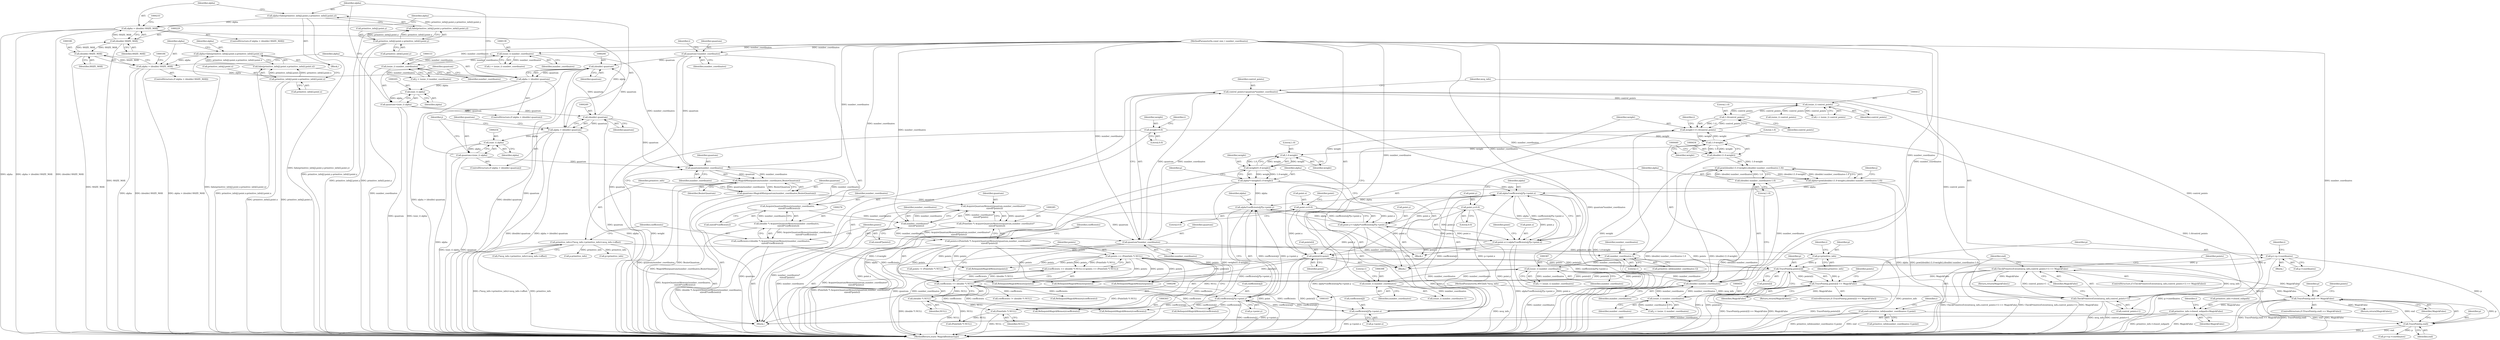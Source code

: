 digraph "1_ImageMagick_ecf7c6b288e11e7e7f75387c5e9e93e423b98397@API" {
"1000582" [label="(Call,primitive_info->closed_subpath=MagickFalse)"];
"1000548" [label="(Call,TracePoint(p,end) == MagickFalse)"];
"1000549" [label="(Call,TracePoint(p,end))"];
"1000542" [label="(Call,p+=p->coordinates)"];
"1000521" [label="(Call,TracePoint(p,points[i]))"];
"1000504" [label="(Call,p=primitive_info)"];
"1000263" [label="(Call,primitive_info=(*mvg_info->primitive_info)+mvg_info->offset)"];
"1000300" [label="(Call,points == (PointInfo *) NULL)"];
"1000282" [label="(Call,points=(PointInfo *) AcquireQuantumMemory(quantum,number_coordinates*\n    sizeof(*points)))"];
"1000284" [label="(Call,(PointInfo *) AcquireQuantumMemory(quantum,number_coordinates*\n    sizeof(*points)))"];
"1000286" [label="(Call,AcquireQuantumMemory(quantum,number_coordinates*\n    sizeof(*points)))"];
"1000256" [label="(Call,quantum=MagickMin(quantum/number_coordinates,BezierQuantum))"];
"1000258" [label="(Call,MagickMin(quantum/number_coordinates,BezierQuantum))"];
"1000259" [label="(Call,quantum/number_coordinates)"];
"1000129" [label="(Call,quantum=number_coordinates)"];
"1000105" [label="(MethodParameterIn,const size_t number_coordinates)"];
"1000251" [label="(Call,quantum=(size_t) alpha)"];
"1000253" [label="(Call,(size_t) alpha)"];
"1000246" [label="(Call,alpha > (double) quantum)"];
"1000226" [label="(Call,alpha > (double) SSIZE_MAX)"];
"1000207" [label="(Call,alpha=fabs(primitive_info[j].point.y-primitive_info[i].point.y))"];
"1000209" [label="(Call,fabs(primitive_info[j].point.y-primitive_info[i].point.y))"];
"1000210" [label="(Call,primitive_info[j].point.y-primitive_info[i].point.y)"];
"1000228" [label="(Call,(double) SSIZE_MAX)"];
"1000179" [label="(Call,(double) SSIZE_MAX)"];
"1000248" [label="(Call,(double) quantum)"];
"1000199" [label="(Call,(double) quantum)"];
"1000202" [label="(Call,quantum=(size_t) alpha)"];
"1000204" [label="(Call,(size_t) alpha)"];
"1000197" [label="(Call,alpha > (double) quantum)"];
"1000177" [label="(Call,alpha > (double) SSIZE_MAX)"];
"1000158" [label="(Call,alpha=fabs(primitive_info[j].point.x-primitive_info[i].point.x))"];
"1000160" [label="(Call,fabs(primitive_info[j].point.x-primitive_info[i].point.x))"];
"1000161" [label="(Call,primitive_info[j].point.x-primitive_info[i].point.x)"];
"1000138" [label="(Call,(ssize_t) number_coordinates)"];
"1000152" [label="(Call,(ssize_t) number_coordinates)"];
"1000288" [label="(Call,number_coordinates*\n    sizeof(*points))"];
"1000277" [label="(Call,AcquireQuantumMemory(number_coordinates,\n     sizeof(*coefficients)))"];
"1000302" [label="(Call,(PointInfo *) NULL)"];
"1000297" [label="(Call,(double *) NULL)"];
"1000494" [label="(Call,points[i]=point)"];
"1000425" [label="(Call,point.y=0.0)"];
"1000420" [label="(Call,point.x=0.0)"];
"1000470" [label="(Call,point.y+=alpha*coefficients[j]*p->point.y)"];
"1000474" [label="(Call,alpha*coefficients[j]*p->point.y)"];
"1000459" [label="(Call,alpha*coefficients[j]*p->point.x)"];
"1000485" [label="(Call,alpha*=weight/(1.0-weight))"];
"1000487" [label="(Call,weight/(1.0-weight))"];
"1000489" [label="(Call,1.0-weight)"];
"1000435" [label="(Call,1.0-weight)"];
"1000402" [label="(Call,weight=0.0)"];
"1000499" [label="(Call,weight+=1.0/control_points)"];
"1000501" [label="(Call,1.0/control_points)"];
"1000411" [label="(Call,(ssize_t) control_points)"];
"1000343" [label="(Call,control_points=quantum*number_coordinates)"];
"1000345" [label="(Call,quantum*number_coordinates)"];
"1000430" [label="(Call,alpha=pow((double) (1.0-weight),(double) number_coordinates-1.0))"];
"1000432" [label="(Call,pow((double) (1.0-weight),(double) number_coordinates-1.0))"];
"1000433" [label="(Call,(double) (1.0-weight))"];
"1000438" [label="(Call,(double) number_coordinates-1.0)"];
"1000439" [label="(Call,(double) number_coordinates)"];
"1000386" [label="(Call,(ssize_t) number_coordinates)"];
"1000376" [label="(Call,number_coordinates-1)"];
"1000397" [label="(Call,(ssize_t) number_coordinates)"];
"1000449" [label="(Call,(ssize_t) number_coordinates)"];
"1000461" [label="(Call,coefficients[j]*p->point.x)"];
"1000295" [label="(Call,coefficients == (double *) NULL)"];
"1000273" [label="(Call,coefficients=(double *) AcquireQuantumMemory(number_coordinates,\n     sizeof(*coefficients)))"];
"1000275" [label="(Call,(double *) AcquireQuantumMemory(number_coordinates,\n     sizeof(*coefficients)))"];
"1000476" [label="(Call,coefficients[j]*p->point.y)"];
"1000455" [label="(Call,point.x+=alpha*coefficients[j]*p->point.x)"];
"1000371" [label="(Call,end=primitive_info[number_coordinates-1].point)"];
"1000520" [label="(Call,TracePoint(p,points[i]) == MagickFalse)"];
"1000349" [label="(Call,CheckPrimitiveExtent(mvg_info,control_points+1) == MagickFalse)"];
"1000350" [label="(Call,CheckPrimitiveExtent(mvg_info,control_points+1))"];
"1000104" [label="(MethodParameterIn,MVGInfo *mvg_info)"];
"1000283" [label="(Identifier,points)"];
"1000227" [label="(Identifier,alpha)"];
"1000204" [label="(Call,(size_t) alpha)"];
"1000465" [label="(Call,p->point.x)"];
"1000400" [label="(Literal,1)"];
"1000177" [label="(Call,alpha > (double) SSIZE_MAX)"];
"1000438" [label="(Call,(double) number_coordinates-1.0)"];
"1000388" [label="(Identifier,number_coordinates)"];
"1000226" [label="(Call,alpha > (double) SSIZE_MAX)"];
"1000275" [label="(Call,(double *) AcquireQuantumMemory(number_coordinates,\n     sizeof(*coefficients)))"];
"1000491" [label="(Identifier,weight)"];
"1000279" [label="(Call,sizeof(*coefficients))"];
"1000523" [label="(Call,points[i])"];
"1000277" [label="(Call,AcquireQuantumMemory(number_coordinates,\n     sizeof(*coefficients)))"];
"1000544" [label="(Call,p->coordinates)"];
"1000420" [label="(Call,point.x=0.0)"];
"1000134" [label="(Identifier,i)"];
"1000252" [label="(Identifier,quantum)"];
"1000367" [label="(Call,RelinquishMagickMemory(coefficients))"];
"1000416" [label="(Block,)"];
"1000203" [label="(Identifier,quantum)"];
"1000264" [label="(Identifier,primitive_info)"];
"1000399" [label="(Identifier,number_coordinates)"];
"1000386" [label="(Call,(ssize_t) number_coordinates)"];
"1000552" [label="(Identifier,MagickFalse)"];
"1000257" [label="(Identifier,quantum)"];
"1000503" [label="(Identifier,control_points)"];
"1000417" [label="(Call,p=primitive_info)"];
"1000129" [label="(Call,quantum=number_coordinates)"];
"1000250" [label="(Identifier,quantum)"];
"1000369" [label="(Return,return(MagickFalse);)"];
"1000442" [label="(Literal,1.0)"];
"1000547" [label="(ControlStructure,if (TracePoint(p,end) == MagickFalse))"];
"1000472" [label="(Identifier,point)"];
"1000201" [label="(Identifier,quantum)"];
"1000498" [label="(Identifier,point)"];
"1000302" [label="(Call,(PointInfo *) NULL)"];
"1000548" [label="(Call,TracePoint(p,end) == MagickFalse)"];
"1000301" [label="(Identifier,points)"];
"1000432" [label="(Call,pow((double) (1.0-weight),(double) number_coordinates-1.0))"];
"1000260" [label="(Identifier,quantum)"];
"1000519" [label="(ControlStructure,if (TracePoint(p,points[i]) == MagickFalse))"];
"1000371" [label="(Call,end=primitive_info[number_coordinates-1].point)"];
"1000624" [label="(MethodReturn,static MagickBooleanType)"];
"1000456" [label="(Call,point.x)"];
"1000297" [label="(Call,(double *) NULL)"];
"1000225" [label="(ControlStructure,if (alpha > (double) SSIZE_MAX))"];
"1000470" [label="(Call,point.y+=alpha*coefficients[j]*p->point.y)"];
"1000355" [label="(Identifier,MagickFalse)"];
"1000426" [label="(Call,point.y)"];
"1000506" [label="(Identifier,primitive_info)"];
"1000246" [label="(Call,alpha > (double) quantum)"];
"1000179" [label="(Call,(double) SSIZE_MAX)"];
"1000181" [label="(Identifier,SSIZE_MAX)"];
"1000131" [label="(Identifier,number_coordinates)"];
"1000486" [label="(Identifier,alpha)"];
"1000404" [label="(Literal,0.0)"];
"1000199" [label="(Call,(double) quantum)"];
"1000460" [label="(Identifier,alpha)"];
"1000209" [label="(Call,fabs(primitive_info[j].point.y-primitive_info[i].point.y))"];
"1000361" [label="(Call,RelinquishMagickMemory(points))"];
"1000520" [label="(Call,TracePoint(p,points[i]) == MagickFalse)"];
"1000258" [label="(Call,MagickMin(quantum/number_coordinates,BezierQuantum))"];
"1000526" [label="(Identifier,MagickFalse)"];
"1000299" [label="(Identifier,NULL)"];
"1000564" [label="(Call,RelinquishMagickMemory(coefficients))"];
"1000265" [label="(Call,(*mvg_info->primitive_info)+mvg_info->offset)"];
"1000517" [label="(Identifier,i)"];
"1000542" [label="(Call,p+=p->coordinates)"];
"1000480" [label="(Call,p->point.y)"];
"1000568" [label="(Call,p+=p->coordinates)"];
"1000286" [label="(Call,AcquireQuantumMemory(quantum,number_coordinates*\n    sizeof(*points)))"];
"1000152" [label="(Call,(ssize_t) number_coordinates)"];
"1000253" [label="(Call,(size_t) alpha)"];
"1000424" [label="(Literal,0.0)"];
"1000513" [label="(Call,(ssize_t) control_points)"];
"1000433" [label="(Call,(double) (1.0-weight))"];
"1000230" [label="(Identifier,SSIZE_MAX)"];
"1000429" [label="(Literal,0.0)"];
"1000439" [label="(Call,(double) number_coordinates)"];
"1000198" [label="(Identifier,alpha)"];
"1000261" [label="(Identifier,number_coordinates)"];
"1000159" [label="(Identifier,alpha)"];
"1000105" [label="(MethodParameterIn,const size_t number_coordinates)"];
"1000505" [label="(Identifier,p)"];
"1000162" [label="(Call,primitive_info[j].point.x)"];
"1000140" [label="(Identifier,number_coordinates)"];
"1000485" [label="(Call,alpha*=weight/(1.0-weight))"];
"1000138" [label="(Call,(ssize_t) number_coordinates)"];
"1000157" [label="(Block,)"];
"1000550" [label="(Identifier,p)"];
"1000415" [label="(Identifier,i)"];
"1000500" [label="(Identifier,weight)"];
"1000345" [label="(Call,quantum*number_coordinates)"];
"1000259" [label="(Call,quantum/number_coordinates)"];
"1000555" [label="(Identifier,points)"];
"1000376" [label="(Call,number_coordinates-1)"];
"1000382" [label="(Identifier,i)"];
"1000384" [label="(Call,i < (ssize_t) number_coordinates)"];
"1000579" [label="(Call,p-primitive_info)"];
"1000284" [label="(Call,(PointInfo *) AcquireQuantumMemory(quantum,number_coordinates*\n    sizeof(*points)))"];
"1000245" [label="(ControlStructure,if (alpha > (double) quantum))"];
"1000352" [label="(Call,control_points+1)"];
"1000282" [label="(Call,points=(PointInfo *) AcquireQuantumMemory(quantum,number_coordinates*\n    sizeof(*points)))"];
"1000437" [label="(Identifier,weight)"];
"1000228" [label="(Call,(double) SSIZE_MAX)"];
"1000300" [label="(Call,points == (PointInfo *) NULL)"];
"1000287" [label="(Identifier,quantum)"];
"1000350" [label="(Call,CheckPrimitiveExtent(mvg_info,control_points+1))"];
"1000543" [label="(Identifier,p)"];
"1000154" [label="(Identifier,number_coordinates)"];
"1000396" [label="(Call,(ssize_t) number_coordinates-1)"];
"1000549" [label="(Call,TracePoint(p,end))"];
"1000427" [label="(Identifier,point)"];
"1000474" [label="(Call,alpha*coefficients[j]*p->point.y)"];
"1000586" [label="(Identifier,MagickFalse)"];
"1000451" [label="(Identifier,number_coordinates)"];
"1000582" [label="(Call,primitive_info->closed_subpath=MagickFalse)"];
"1000540" [label="(Return,return(MagickFalse);)"];
"1000104" [label="(MethodParameterIn,MVGInfo *mvg_info)"];
"1000169" [label="(Call,primitive_info[i].point.x)"];
"1000459" [label="(Call,alpha*coefficients[j]*p->point.x)"];
"1000263" [label="(Call,primitive_info=(*mvg_info->primitive_info)+mvg_info->offset)"];
"1000493" [label="(Identifier,p)"];
"1000161" [label="(Call,primitive_info[j].point.x-primitive_info[i].point.x)"];
"1000532" [label="(Call,RelinquishMagickMemory(points))"];
"1000409" [label="(Call,i < (ssize_t) control_points)"];
"1000455" [label="(Call,point.x+=alpha*coefficients[j]*p->point.x)"];
"1000488" [label="(Identifier,weight)"];
"1000461" [label="(Call,coefficients[j]*p->point.x)"];
"1000476" [label="(Call,coefficients[j]*p->point.y)"];
"1000499" [label="(Call,weight+=1.0/control_points)"];
"1000411" [label="(Call,(ssize_t) control_points)"];
"1000309" [label="(Call,(PointInfo *) NULL)"];
"1000558" [label="(Call,RelinquishMagickMemory(points))"];
"1000435" [label="(Call,1.0-weight)"];
"1000343" [label="(Call,control_points=quantum*number_coordinates)"];
"1000583" [label="(Call,primitive_info->closed_subpath)"];
"1000569" [label="(Identifier,p)"];
"1000447" [label="(Call,j < (ssize_t) number_coordinates)"];
"1000521" [label="(Call,TracePoint(p,points[i]))"];
"1000377" [label="(Identifier,number_coordinates)"];
"1000489" [label="(Call,1.0-weight)"];
"1000211" [label="(Call,primitive_info[j].point.y)"];
"1000344" [label="(Identifier,control_points)"];
"1000441" [label="(Identifier,number_coordinates)"];
"1000197" [label="(Call,alpha > (double) quantum)"];
"1000475" [label="(Identifier,alpha)"];
"1000620" [label="(Call,RelinquishMagickMemory(coefficients))"];
"1000248" [label="(Call,(double) quantum)"];
"1000374" [label="(Call,primitive_info[number_coordinates-1])"];
"1000176" [label="(ControlStructure,if (alpha > (double) SSIZE_MAX))"];
"1000431" [label="(Identifier,alpha)"];
"1000614" [label="(Call,RelinquishMagickMemory(points))"];
"1000407" [label="(Identifier,i)"];
"1000290" [label="(Call,sizeof(*points))"];
"1000351" [label="(Identifier,mvg_info)"];
"1000494" [label="(Call,points[i]=point)"];
"1000522" [label="(Identifier,p)"];
"1000490" [label="(Literal,1.0)"];
"1000518" [label="(Block,)"];
"1000196" [label="(ControlStructure,if (alpha > (double) quantum))"];
"1000158" [label="(Call,alpha=fabs(primitive_info[j].point.x-primitive_info[i].point.x))"];
"1000502" [label="(Literal,1.0)"];
"1000349" [label="(Call,CheckPrimitiveExtent(mvg_info,control_points+1) == MagickFalse)"];
"1000346" [label="(Identifier,quantum)"];
"1000538" [label="(Call,RelinquishMagickMemory(coefficients))"];
"1000445" [label="(Identifier,j)"];
"1000304" [label="(Identifier,NULL)"];
"1000495" [label="(Call,points[i])"];
"1000471" [label="(Call,point.y)"];
"1000449" [label="(Call,(ssize_t) number_coordinates)"];
"1000207" [label="(Call,alpha=fabs(primitive_info[j].point.y-primitive_info[i].point.y))"];
"1000262" [label="(Identifier,BezierQuantum)"];
"1000347" [label="(Identifier,number_coordinates)"];
"1000255" [label="(Identifier,alpha)"];
"1000294" [label="(Call,(coefficients == (double *) NULL) || (points == (PointInfo *) NULL))"];
"1000288" [label="(Call,number_coordinates*\n    sizeof(*points))"];
"1000529" [label="(Identifier,points)"];
"1000289" [label="(Identifier,number_coordinates)"];
"1000156" [label="(Identifier,j)"];
"1000378" [label="(Literal,1)"];
"1000477" [label="(Call,coefficients[j])"];
"1000348" [label="(ControlStructure,if (CheckPrimitiveExtent(mvg_info,control_points+1) == MagickFalse))"];
"1000372" [label="(Identifier,end)"];
"1000589" [label="(Identifier,i)"];
"1000150" [label="(Call,j < (ssize_t) number_coordinates)"];
"1000454" [label="(Block,)"];
"1000218" [label="(Call,primitive_info[i].point.y)"];
"1000436" [label="(Literal,1.0)"];
"1000210" [label="(Call,primitive_info[j].point.y-primitive_info[i].point.y)"];
"1000509" [label="(Identifier,i)"];
"1000295" [label="(Call,coefficients == (double *) NULL)"];
"1000296" [label="(Identifier,coefficients)"];
"1000247" [label="(Identifier,alpha)"];
"1000251" [label="(Call,quantum=(size_t) alpha)"];
"1000256" [label="(Call,quantum=MagickMin(quantum/number_coordinates,BezierQuantum))"];
"1000397" [label="(Call,(ssize_t) number_coordinates)"];
"1000130" [label="(Identifier,quantum)"];
"1000178" [label="(Identifier,alpha)"];
"1000402" [label="(Call,weight=0.0)"];
"1000566" [label="(Return,return(MagickFalse);)"];
"1000501" [label="(Call,1.0/control_points)"];
"1000487" [label="(Call,weight/(1.0-weight))"];
"1000413" [label="(Identifier,control_points)"];
"1000106" [label="(Block,)"];
"1000273" [label="(Call,coefficients=(double *) AcquireQuantumMemory(number_coordinates,\n     sizeof(*coefficients)))"];
"1000358" [label="(Identifier,points)"];
"1000425" [label="(Call,point.y=0.0)"];
"1000373" [label="(Call,primitive_info[number_coordinates-1].point)"];
"1000206" [label="(Identifier,alpha)"];
"1000319" [label="(Call,coefficients != (double *) NULL)"];
"1000551" [label="(Identifier,end)"];
"1000430" [label="(Call,alpha=pow((double) (1.0-weight),(double) number_coordinates-1.0))"];
"1000504" [label="(Call,p=primitive_info)"];
"1000421" [label="(Call,point.x)"];
"1000208" [label="(Identifier,alpha)"];
"1000278" [label="(Identifier,number_coordinates)"];
"1000307" [label="(Call,points != (PointInfo *) NULL)"];
"1000160" [label="(Call,fabs(primitive_info[j].point.x-primitive_info[i].point.x))"];
"1000462" [label="(Call,coefficients[j])"];
"1000202" [label="(Call,quantum=(size_t) alpha)"];
"1000403" [label="(Identifier,weight)"];
"1000274" [label="(Identifier,coefficients)"];
"1000136" [label="(Call,i < (ssize_t) number_coordinates)"];
"1000582" -> "1000106"  [label="AST: "];
"1000582" -> "1000586"  [label="CFG: "];
"1000583" -> "1000582"  [label="AST: "];
"1000586" -> "1000582"  [label="AST: "];
"1000589" -> "1000582"  [label="CFG: "];
"1000582" -> "1000624"  [label="DDG: primitive_info->closed_subpath"];
"1000582" -> "1000624"  [label="DDG: MagickFalse"];
"1000548" -> "1000582"  [label="DDG: MagickFalse"];
"1000548" -> "1000547"  [label="AST: "];
"1000548" -> "1000552"  [label="CFG: "];
"1000549" -> "1000548"  [label="AST: "];
"1000552" -> "1000548"  [label="AST: "];
"1000555" -> "1000548"  [label="CFG: "];
"1000569" -> "1000548"  [label="CFG: "];
"1000548" -> "1000624"  [label="DDG: TracePoint(p,end) == MagickFalse"];
"1000548" -> "1000624"  [label="DDG: TracePoint(p,end)"];
"1000548" -> "1000624"  [label="DDG: MagickFalse"];
"1000549" -> "1000548"  [label="DDG: p"];
"1000549" -> "1000548"  [label="DDG: end"];
"1000520" -> "1000548"  [label="DDG: MagickFalse"];
"1000349" -> "1000548"  [label="DDG: MagickFalse"];
"1000548" -> "1000566"  [label="DDG: MagickFalse"];
"1000549" -> "1000551"  [label="CFG: "];
"1000550" -> "1000549"  [label="AST: "];
"1000551" -> "1000549"  [label="AST: "];
"1000552" -> "1000549"  [label="CFG: "];
"1000549" -> "1000624"  [label="DDG: p"];
"1000549" -> "1000624"  [label="DDG: end"];
"1000542" -> "1000549"  [label="DDG: p"];
"1000504" -> "1000549"  [label="DDG: p"];
"1000371" -> "1000549"  [label="DDG: end"];
"1000549" -> "1000568"  [label="DDG: p"];
"1000542" -> "1000518"  [label="AST: "];
"1000542" -> "1000544"  [label="CFG: "];
"1000543" -> "1000542"  [label="AST: "];
"1000544" -> "1000542"  [label="AST: "];
"1000517" -> "1000542"  [label="CFG: "];
"1000542" -> "1000624"  [label="DDG: p->coordinates"];
"1000542" -> "1000521"  [label="DDG: p"];
"1000521" -> "1000542"  [label="DDG: p"];
"1000521" -> "1000520"  [label="AST: "];
"1000521" -> "1000523"  [label="CFG: "];
"1000522" -> "1000521"  [label="AST: "];
"1000523" -> "1000521"  [label="AST: "];
"1000526" -> "1000521"  [label="CFG: "];
"1000521" -> "1000624"  [label="DDG: p"];
"1000521" -> "1000624"  [label="DDG: points[i]"];
"1000521" -> "1000520"  [label="DDG: p"];
"1000521" -> "1000520"  [label="DDG: points[i]"];
"1000504" -> "1000521"  [label="DDG: p"];
"1000300" -> "1000521"  [label="DDG: points"];
"1000494" -> "1000521"  [label="DDG: points[i]"];
"1000282" -> "1000521"  [label="DDG: points"];
"1000521" -> "1000532"  [label="DDG: points[i]"];
"1000521" -> "1000558"  [label="DDG: points[i]"];
"1000521" -> "1000614"  [label="DDG: points[i]"];
"1000504" -> "1000106"  [label="AST: "];
"1000504" -> "1000506"  [label="CFG: "];
"1000505" -> "1000504"  [label="AST: "];
"1000506" -> "1000504"  [label="AST: "];
"1000509" -> "1000504"  [label="CFG: "];
"1000504" -> "1000624"  [label="DDG: primitive_info"];
"1000263" -> "1000504"  [label="DDG: primitive_info"];
"1000263" -> "1000106"  [label="AST: "];
"1000263" -> "1000265"  [label="CFG: "];
"1000264" -> "1000263"  [label="AST: "];
"1000265" -> "1000263"  [label="AST: "];
"1000274" -> "1000263"  [label="CFG: "];
"1000263" -> "1000624"  [label="DDG: (*mvg_info->primitive_info)+mvg_info->offset"];
"1000263" -> "1000624"  [label="DDG: primitive_info"];
"1000263" -> "1000417"  [label="DDG: primitive_info"];
"1000263" -> "1000579"  [label="DDG: primitive_info"];
"1000300" -> "1000294"  [label="AST: "];
"1000300" -> "1000302"  [label="CFG: "];
"1000301" -> "1000300"  [label="AST: "];
"1000302" -> "1000300"  [label="AST: "];
"1000294" -> "1000300"  [label="CFG: "];
"1000300" -> "1000624"  [label="DDG: (PointInfo *) NULL"];
"1000300" -> "1000294"  [label="DDG: points"];
"1000300" -> "1000294"  [label="DDG: (PointInfo *) NULL"];
"1000282" -> "1000300"  [label="DDG: points"];
"1000302" -> "1000300"  [label="DDG: NULL"];
"1000300" -> "1000307"  [label="DDG: points"];
"1000300" -> "1000361"  [label="DDG: points"];
"1000300" -> "1000532"  [label="DDG: points"];
"1000300" -> "1000558"  [label="DDG: points"];
"1000300" -> "1000614"  [label="DDG: points"];
"1000282" -> "1000106"  [label="AST: "];
"1000282" -> "1000284"  [label="CFG: "];
"1000283" -> "1000282"  [label="AST: "];
"1000284" -> "1000282"  [label="AST: "];
"1000296" -> "1000282"  [label="CFG: "];
"1000282" -> "1000624"  [label="DDG: (PointInfo *) AcquireQuantumMemory(quantum,number_coordinates*\n    sizeof(*points))"];
"1000284" -> "1000282"  [label="DDG: AcquireQuantumMemory(quantum,number_coordinates*\n    sizeof(*points))"];
"1000282" -> "1000307"  [label="DDG: points"];
"1000282" -> "1000361"  [label="DDG: points"];
"1000282" -> "1000532"  [label="DDG: points"];
"1000282" -> "1000558"  [label="DDG: points"];
"1000282" -> "1000614"  [label="DDG: points"];
"1000284" -> "1000286"  [label="CFG: "];
"1000285" -> "1000284"  [label="AST: "];
"1000286" -> "1000284"  [label="AST: "];
"1000284" -> "1000624"  [label="DDG: AcquireQuantumMemory(quantum,number_coordinates*\n    sizeof(*points))"];
"1000286" -> "1000284"  [label="DDG: quantum"];
"1000286" -> "1000284"  [label="DDG: number_coordinates*\n    sizeof(*points)"];
"1000286" -> "1000288"  [label="CFG: "];
"1000287" -> "1000286"  [label="AST: "];
"1000288" -> "1000286"  [label="AST: "];
"1000286" -> "1000624"  [label="DDG: quantum"];
"1000286" -> "1000624"  [label="DDG: number_coordinates*\n    sizeof(*points)"];
"1000256" -> "1000286"  [label="DDG: quantum"];
"1000288" -> "1000286"  [label="DDG: number_coordinates"];
"1000286" -> "1000345"  [label="DDG: quantum"];
"1000256" -> "1000106"  [label="AST: "];
"1000256" -> "1000258"  [label="CFG: "];
"1000257" -> "1000256"  [label="AST: "];
"1000258" -> "1000256"  [label="AST: "];
"1000264" -> "1000256"  [label="CFG: "];
"1000256" -> "1000624"  [label="DDG: MagickMin(quantum/number_coordinates,BezierQuantum)"];
"1000258" -> "1000256"  [label="DDG: quantum/number_coordinates"];
"1000258" -> "1000256"  [label="DDG: BezierQuantum"];
"1000258" -> "1000262"  [label="CFG: "];
"1000259" -> "1000258"  [label="AST: "];
"1000262" -> "1000258"  [label="AST: "];
"1000258" -> "1000624"  [label="DDG: quantum/number_coordinates"];
"1000258" -> "1000624"  [label="DDG: BezierQuantum"];
"1000259" -> "1000258"  [label="DDG: quantum"];
"1000259" -> "1000258"  [label="DDG: number_coordinates"];
"1000259" -> "1000261"  [label="CFG: "];
"1000260" -> "1000259"  [label="AST: "];
"1000261" -> "1000259"  [label="AST: "];
"1000262" -> "1000259"  [label="CFG: "];
"1000129" -> "1000259"  [label="DDG: quantum"];
"1000251" -> "1000259"  [label="DDG: quantum"];
"1000248" -> "1000259"  [label="DDG: quantum"];
"1000138" -> "1000259"  [label="DDG: number_coordinates"];
"1000105" -> "1000259"  [label="DDG: number_coordinates"];
"1000259" -> "1000277"  [label="DDG: number_coordinates"];
"1000129" -> "1000106"  [label="AST: "];
"1000129" -> "1000131"  [label="CFG: "];
"1000130" -> "1000129"  [label="AST: "];
"1000131" -> "1000129"  [label="AST: "];
"1000134" -> "1000129"  [label="CFG: "];
"1000129" -> "1000624"  [label="DDG: quantum"];
"1000105" -> "1000129"  [label="DDG: number_coordinates"];
"1000129" -> "1000199"  [label="DDG: quantum"];
"1000105" -> "1000103"  [label="AST: "];
"1000105" -> "1000624"  [label="DDG: number_coordinates"];
"1000105" -> "1000138"  [label="DDG: number_coordinates"];
"1000105" -> "1000152"  [label="DDG: number_coordinates"];
"1000105" -> "1000277"  [label="DDG: number_coordinates"];
"1000105" -> "1000288"  [label="DDG: number_coordinates"];
"1000105" -> "1000345"  [label="DDG: number_coordinates"];
"1000105" -> "1000376"  [label="DDG: number_coordinates"];
"1000105" -> "1000386"  [label="DDG: number_coordinates"];
"1000105" -> "1000397"  [label="DDG: number_coordinates"];
"1000105" -> "1000439"  [label="DDG: number_coordinates"];
"1000105" -> "1000449"  [label="DDG: number_coordinates"];
"1000251" -> "1000245"  [label="AST: "];
"1000251" -> "1000253"  [label="CFG: "];
"1000252" -> "1000251"  [label="AST: "];
"1000253" -> "1000251"  [label="AST: "];
"1000156" -> "1000251"  [label="CFG: "];
"1000251" -> "1000624"  [label="DDG: (size_t) alpha"];
"1000251" -> "1000624"  [label="DDG: quantum"];
"1000251" -> "1000199"  [label="DDG: quantum"];
"1000253" -> "1000251"  [label="DDG: alpha"];
"1000253" -> "1000255"  [label="CFG: "];
"1000254" -> "1000253"  [label="AST: "];
"1000255" -> "1000253"  [label="AST: "];
"1000253" -> "1000624"  [label="DDG: alpha"];
"1000246" -> "1000253"  [label="DDG: alpha"];
"1000246" -> "1000245"  [label="AST: "];
"1000246" -> "1000248"  [label="CFG: "];
"1000247" -> "1000246"  [label="AST: "];
"1000248" -> "1000246"  [label="AST: "];
"1000252" -> "1000246"  [label="CFG: "];
"1000156" -> "1000246"  [label="CFG: "];
"1000246" -> "1000624"  [label="DDG: (double) quantum"];
"1000246" -> "1000624"  [label="DDG: alpha > (double) quantum"];
"1000246" -> "1000624"  [label="DDG: alpha"];
"1000226" -> "1000246"  [label="DDG: alpha"];
"1000248" -> "1000246"  [label="DDG: quantum"];
"1000226" -> "1000225"  [label="AST: "];
"1000226" -> "1000228"  [label="CFG: "];
"1000227" -> "1000226"  [label="AST: "];
"1000228" -> "1000226"  [label="AST: "];
"1000233" -> "1000226"  [label="CFG: "];
"1000247" -> "1000226"  [label="CFG: "];
"1000226" -> "1000624"  [label="DDG: alpha"];
"1000226" -> "1000624"  [label="DDG: alpha > (double) SSIZE_MAX"];
"1000226" -> "1000624"  [label="DDG: (double) SSIZE_MAX"];
"1000207" -> "1000226"  [label="DDG: alpha"];
"1000228" -> "1000226"  [label="DDG: SSIZE_MAX"];
"1000207" -> "1000157"  [label="AST: "];
"1000207" -> "1000209"  [label="CFG: "];
"1000208" -> "1000207"  [label="AST: "];
"1000209" -> "1000207"  [label="AST: "];
"1000227" -> "1000207"  [label="CFG: "];
"1000207" -> "1000624"  [label="DDG: fabs(primitive_info[j].point.y-primitive_info[i].point.y)"];
"1000209" -> "1000207"  [label="DDG: primitive_info[j].point.y-primitive_info[i].point.y"];
"1000209" -> "1000210"  [label="CFG: "];
"1000210" -> "1000209"  [label="AST: "];
"1000209" -> "1000624"  [label="DDG: primitive_info[j].point.y-primitive_info[i].point.y"];
"1000210" -> "1000209"  [label="DDG: primitive_info[j].point.y"];
"1000210" -> "1000209"  [label="DDG: primitive_info[i].point.y"];
"1000210" -> "1000218"  [label="CFG: "];
"1000211" -> "1000210"  [label="AST: "];
"1000218" -> "1000210"  [label="AST: "];
"1000210" -> "1000624"  [label="DDG: primitive_info[i].point.y"];
"1000210" -> "1000624"  [label="DDG: primitive_info[j].point.y"];
"1000228" -> "1000230"  [label="CFG: "];
"1000229" -> "1000228"  [label="AST: "];
"1000230" -> "1000228"  [label="AST: "];
"1000228" -> "1000624"  [label="DDG: SSIZE_MAX"];
"1000228" -> "1000179"  [label="DDG: SSIZE_MAX"];
"1000179" -> "1000228"  [label="DDG: SSIZE_MAX"];
"1000179" -> "1000177"  [label="AST: "];
"1000179" -> "1000181"  [label="CFG: "];
"1000180" -> "1000179"  [label="AST: "];
"1000181" -> "1000179"  [label="AST: "];
"1000177" -> "1000179"  [label="CFG: "];
"1000179" -> "1000624"  [label="DDG: SSIZE_MAX"];
"1000179" -> "1000177"  [label="DDG: SSIZE_MAX"];
"1000248" -> "1000250"  [label="CFG: "];
"1000249" -> "1000248"  [label="AST: "];
"1000250" -> "1000248"  [label="AST: "];
"1000248" -> "1000624"  [label="DDG: quantum"];
"1000248" -> "1000199"  [label="DDG: quantum"];
"1000199" -> "1000248"  [label="DDG: quantum"];
"1000202" -> "1000248"  [label="DDG: quantum"];
"1000199" -> "1000197"  [label="AST: "];
"1000199" -> "1000201"  [label="CFG: "];
"1000200" -> "1000199"  [label="AST: "];
"1000201" -> "1000199"  [label="AST: "];
"1000197" -> "1000199"  [label="CFG: "];
"1000199" -> "1000624"  [label="DDG: quantum"];
"1000199" -> "1000197"  [label="DDG: quantum"];
"1000202" -> "1000196"  [label="AST: "];
"1000202" -> "1000204"  [label="CFG: "];
"1000203" -> "1000202"  [label="AST: "];
"1000204" -> "1000202"  [label="AST: "];
"1000208" -> "1000202"  [label="CFG: "];
"1000202" -> "1000624"  [label="DDG: quantum"];
"1000202" -> "1000624"  [label="DDG: (size_t) alpha"];
"1000204" -> "1000202"  [label="DDG: alpha"];
"1000204" -> "1000206"  [label="CFG: "];
"1000205" -> "1000204"  [label="AST: "];
"1000206" -> "1000204"  [label="AST: "];
"1000197" -> "1000204"  [label="DDG: alpha"];
"1000197" -> "1000196"  [label="AST: "];
"1000198" -> "1000197"  [label="AST: "];
"1000203" -> "1000197"  [label="CFG: "];
"1000208" -> "1000197"  [label="CFG: "];
"1000197" -> "1000624"  [label="DDG: alpha > (double) quantum"];
"1000197" -> "1000624"  [label="DDG: (double) quantum"];
"1000177" -> "1000197"  [label="DDG: alpha"];
"1000177" -> "1000176"  [label="AST: "];
"1000178" -> "1000177"  [label="AST: "];
"1000184" -> "1000177"  [label="CFG: "];
"1000198" -> "1000177"  [label="CFG: "];
"1000177" -> "1000624"  [label="DDG: alpha"];
"1000177" -> "1000624"  [label="DDG: (double) SSIZE_MAX"];
"1000177" -> "1000624"  [label="DDG: alpha > (double) SSIZE_MAX"];
"1000158" -> "1000177"  [label="DDG: alpha"];
"1000158" -> "1000157"  [label="AST: "];
"1000158" -> "1000160"  [label="CFG: "];
"1000159" -> "1000158"  [label="AST: "];
"1000160" -> "1000158"  [label="AST: "];
"1000178" -> "1000158"  [label="CFG: "];
"1000158" -> "1000624"  [label="DDG: fabs(primitive_info[j].point.x-primitive_info[i].point.x)"];
"1000160" -> "1000158"  [label="DDG: primitive_info[j].point.x-primitive_info[i].point.x"];
"1000160" -> "1000161"  [label="CFG: "];
"1000161" -> "1000160"  [label="AST: "];
"1000160" -> "1000624"  [label="DDG: primitive_info[j].point.x-primitive_info[i].point.x"];
"1000161" -> "1000160"  [label="DDG: primitive_info[j].point.x"];
"1000161" -> "1000160"  [label="DDG: primitive_info[i].point.x"];
"1000161" -> "1000169"  [label="CFG: "];
"1000162" -> "1000161"  [label="AST: "];
"1000169" -> "1000161"  [label="AST: "];
"1000161" -> "1000624"  [label="DDG: primitive_info[i].point.x"];
"1000161" -> "1000624"  [label="DDG: primitive_info[j].point.x"];
"1000138" -> "1000136"  [label="AST: "];
"1000138" -> "1000140"  [label="CFG: "];
"1000139" -> "1000138"  [label="AST: "];
"1000140" -> "1000138"  [label="AST: "];
"1000136" -> "1000138"  [label="CFG: "];
"1000138" -> "1000136"  [label="DDG: number_coordinates"];
"1000152" -> "1000138"  [label="DDG: number_coordinates"];
"1000138" -> "1000152"  [label="DDG: number_coordinates"];
"1000152" -> "1000150"  [label="AST: "];
"1000152" -> "1000154"  [label="CFG: "];
"1000153" -> "1000152"  [label="AST: "];
"1000154" -> "1000152"  [label="AST: "];
"1000150" -> "1000152"  [label="CFG: "];
"1000152" -> "1000624"  [label="DDG: number_coordinates"];
"1000152" -> "1000150"  [label="DDG: number_coordinates"];
"1000288" -> "1000290"  [label="CFG: "];
"1000289" -> "1000288"  [label="AST: "];
"1000290" -> "1000288"  [label="AST: "];
"1000288" -> "1000624"  [label="DDG: number_coordinates"];
"1000277" -> "1000288"  [label="DDG: number_coordinates"];
"1000288" -> "1000345"  [label="DDG: number_coordinates"];
"1000277" -> "1000275"  [label="AST: "];
"1000277" -> "1000279"  [label="CFG: "];
"1000278" -> "1000277"  [label="AST: "];
"1000279" -> "1000277"  [label="AST: "];
"1000275" -> "1000277"  [label="CFG: "];
"1000277" -> "1000275"  [label="DDG: number_coordinates"];
"1000302" -> "1000304"  [label="CFG: "];
"1000303" -> "1000302"  [label="AST: "];
"1000304" -> "1000302"  [label="AST: "];
"1000302" -> "1000624"  [label="DDG: NULL"];
"1000297" -> "1000302"  [label="DDG: NULL"];
"1000302" -> "1000309"  [label="DDG: NULL"];
"1000297" -> "1000295"  [label="AST: "];
"1000297" -> "1000299"  [label="CFG: "];
"1000298" -> "1000297"  [label="AST: "];
"1000299" -> "1000297"  [label="AST: "];
"1000295" -> "1000297"  [label="CFG: "];
"1000297" -> "1000624"  [label="DDG: NULL"];
"1000297" -> "1000295"  [label="DDG: NULL"];
"1000297" -> "1000309"  [label="DDG: NULL"];
"1000494" -> "1000416"  [label="AST: "];
"1000494" -> "1000498"  [label="CFG: "];
"1000495" -> "1000494"  [label="AST: "];
"1000498" -> "1000494"  [label="AST: "];
"1000500" -> "1000494"  [label="CFG: "];
"1000494" -> "1000624"  [label="DDG: point"];
"1000494" -> "1000624"  [label="DDG: points[i]"];
"1000425" -> "1000494"  [label="DDG: point.y"];
"1000420" -> "1000494"  [label="DDG: point.x"];
"1000470" -> "1000494"  [label="DDG: point.y"];
"1000455" -> "1000494"  [label="DDG: point.x"];
"1000494" -> "1000558"  [label="DDG: points[i]"];
"1000494" -> "1000614"  [label="DDG: points[i]"];
"1000425" -> "1000416"  [label="AST: "];
"1000425" -> "1000429"  [label="CFG: "];
"1000426" -> "1000425"  [label="AST: "];
"1000429" -> "1000425"  [label="AST: "];
"1000431" -> "1000425"  [label="CFG: "];
"1000425" -> "1000624"  [label="DDG: point.y"];
"1000425" -> "1000455"  [label="DDG: point.y"];
"1000425" -> "1000470"  [label="DDG: point.y"];
"1000420" -> "1000416"  [label="AST: "];
"1000420" -> "1000424"  [label="CFG: "];
"1000421" -> "1000420"  [label="AST: "];
"1000424" -> "1000420"  [label="AST: "];
"1000427" -> "1000420"  [label="CFG: "];
"1000420" -> "1000624"  [label="DDG: point.x"];
"1000420" -> "1000455"  [label="DDG: point.x"];
"1000420" -> "1000470"  [label="DDG: point.x"];
"1000470" -> "1000454"  [label="AST: "];
"1000470" -> "1000474"  [label="CFG: "];
"1000471" -> "1000470"  [label="AST: "];
"1000474" -> "1000470"  [label="AST: "];
"1000486" -> "1000470"  [label="CFG: "];
"1000470" -> "1000624"  [label="DDG: alpha*coefficients[j]*p->point.y"];
"1000470" -> "1000624"  [label="DDG: point.y"];
"1000470" -> "1000455"  [label="DDG: point.y"];
"1000474" -> "1000470"  [label="DDG: alpha"];
"1000474" -> "1000470"  [label="DDG: coefficients[j]*p->point.y"];
"1000455" -> "1000470"  [label="DDG: point.x"];
"1000474" -> "1000476"  [label="CFG: "];
"1000475" -> "1000474"  [label="AST: "];
"1000476" -> "1000474"  [label="AST: "];
"1000474" -> "1000624"  [label="DDG: coefficients[j]*p->point.y"];
"1000459" -> "1000474"  [label="DDG: alpha"];
"1000476" -> "1000474"  [label="DDG: coefficients[j]"];
"1000476" -> "1000474"  [label="DDG: p->point.y"];
"1000474" -> "1000485"  [label="DDG: alpha"];
"1000459" -> "1000455"  [label="AST: "];
"1000459" -> "1000461"  [label="CFG: "];
"1000460" -> "1000459"  [label="AST: "];
"1000461" -> "1000459"  [label="AST: "];
"1000455" -> "1000459"  [label="CFG: "];
"1000459" -> "1000624"  [label="DDG: coefficients[j]*p->point.x"];
"1000459" -> "1000455"  [label="DDG: alpha"];
"1000459" -> "1000455"  [label="DDG: coefficients[j]*p->point.x"];
"1000485" -> "1000459"  [label="DDG: alpha"];
"1000430" -> "1000459"  [label="DDG: alpha"];
"1000461" -> "1000459"  [label="DDG: coefficients[j]"];
"1000461" -> "1000459"  [label="DDG: p->point.x"];
"1000485" -> "1000454"  [label="AST: "];
"1000485" -> "1000487"  [label="CFG: "];
"1000486" -> "1000485"  [label="AST: "];
"1000487" -> "1000485"  [label="AST: "];
"1000493" -> "1000485"  [label="CFG: "];
"1000485" -> "1000624"  [label="DDG: alpha"];
"1000485" -> "1000624"  [label="DDG: weight/(1.0-weight)"];
"1000487" -> "1000485"  [label="DDG: weight"];
"1000487" -> "1000485"  [label="DDG: 1.0-weight"];
"1000487" -> "1000489"  [label="CFG: "];
"1000488" -> "1000487"  [label="AST: "];
"1000489" -> "1000487"  [label="AST: "];
"1000487" -> "1000624"  [label="DDG: 1.0-weight"];
"1000489" -> "1000487"  [label="DDG: weight"];
"1000489" -> "1000487"  [label="DDG: 1.0"];
"1000487" -> "1000489"  [label="DDG: weight"];
"1000487" -> "1000499"  [label="DDG: weight"];
"1000489" -> "1000491"  [label="CFG: "];
"1000490" -> "1000489"  [label="AST: "];
"1000491" -> "1000489"  [label="AST: "];
"1000435" -> "1000489"  [label="DDG: weight"];
"1000435" -> "1000433"  [label="AST: "];
"1000435" -> "1000437"  [label="CFG: "];
"1000436" -> "1000435"  [label="AST: "];
"1000437" -> "1000435"  [label="AST: "];
"1000433" -> "1000435"  [label="CFG: "];
"1000435" -> "1000433"  [label="DDG: 1.0"];
"1000435" -> "1000433"  [label="DDG: weight"];
"1000402" -> "1000435"  [label="DDG: weight"];
"1000499" -> "1000435"  [label="DDG: weight"];
"1000435" -> "1000499"  [label="DDG: weight"];
"1000402" -> "1000106"  [label="AST: "];
"1000402" -> "1000404"  [label="CFG: "];
"1000403" -> "1000402"  [label="AST: "];
"1000404" -> "1000402"  [label="AST: "];
"1000407" -> "1000402"  [label="CFG: "];
"1000402" -> "1000624"  [label="DDG: weight"];
"1000499" -> "1000416"  [label="AST: "];
"1000499" -> "1000501"  [label="CFG: "];
"1000500" -> "1000499"  [label="AST: "];
"1000501" -> "1000499"  [label="AST: "];
"1000415" -> "1000499"  [label="CFG: "];
"1000499" -> "1000624"  [label="DDG: weight"];
"1000499" -> "1000624"  [label="DDG: 1.0/control_points"];
"1000501" -> "1000499"  [label="DDG: 1.0"];
"1000501" -> "1000499"  [label="DDG: control_points"];
"1000501" -> "1000503"  [label="CFG: "];
"1000502" -> "1000501"  [label="AST: "];
"1000503" -> "1000501"  [label="AST: "];
"1000501" -> "1000411"  [label="DDG: control_points"];
"1000411" -> "1000501"  [label="DDG: control_points"];
"1000411" -> "1000409"  [label="AST: "];
"1000411" -> "1000413"  [label="CFG: "];
"1000412" -> "1000411"  [label="AST: "];
"1000413" -> "1000411"  [label="AST: "];
"1000409" -> "1000411"  [label="CFG: "];
"1000411" -> "1000409"  [label="DDG: control_points"];
"1000343" -> "1000411"  [label="DDG: control_points"];
"1000411" -> "1000513"  [label="DDG: control_points"];
"1000343" -> "1000106"  [label="AST: "];
"1000343" -> "1000345"  [label="CFG: "];
"1000344" -> "1000343"  [label="AST: "];
"1000345" -> "1000343"  [label="AST: "];
"1000351" -> "1000343"  [label="CFG: "];
"1000343" -> "1000624"  [label="DDG: quantum*number_coordinates"];
"1000345" -> "1000343"  [label="DDG: quantum"];
"1000345" -> "1000343"  [label="DDG: number_coordinates"];
"1000343" -> "1000350"  [label="DDG: control_points"];
"1000343" -> "1000352"  [label="DDG: control_points"];
"1000345" -> "1000347"  [label="CFG: "];
"1000346" -> "1000345"  [label="AST: "];
"1000347" -> "1000345"  [label="AST: "];
"1000345" -> "1000624"  [label="DDG: number_coordinates"];
"1000345" -> "1000624"  [label="DDG: quantum"];
"1000345" -> "1000376"  [label="DDG: number_coordinates"];
"1000430" -> "1000416"  [label="AST: "];
"1000430" -> "1000432"  [label="CFG: "];
"1000431" -> "1000430"  [label="AST: "];
"1000432" -> "1000430"  [label="AST: "];
"1000445" -> "1000430"  [label="CFG: "];
"1000430" -> "1000624"  [label="DDG: pow((double) (1.0-weight),(double) number_coordinates-1.0)"];
"1000430" -> "1000624"  [label="DDG: alpha"];
"1000432" -> "1000430"  [label="DDG: (double) (1.0-weight)"];
"1000432" -> "1000430"  [label="DDG: (double) number_coordinates-1.0"];
"1000432" -> "1000438"  [label="CFG: "];
"1000433" -> "1000432"  [label="AST: "];
"1000438" -> "1000432"  [label="AST: "];
"1000432" -> "1000624"  [label="DDG: (double) number_coordinates-1.0"];
"1000432" -> "1000624"  [label="DDG: (double) (1.0-weight)"];
"1000433" -> "1000432"  [label="DDG: 1.0-weight"];
"1000438" -> "1000432"  [label="DDG: (double) number_coordinates"];
"1000438" -> "1000432"  [label="DDG: 1.0"];
"1000434" -> "1000433"  [label="AST: "];
"1000440" -> "1000433"  [label="CFG: "];
"1000433" -> "1000624"  [label="DDG: 1.0-weight"];
"1000438" -> "1000442"  [label="CFG: "];
"1000439" -> "1000438"  [label="AST: "];
"1000442" -> "1000438"  [label="AST: "];
"1000438" -> "1000624"  [label="DDG: (double) number_coordinates"];
"1000439" -> "1000438"  [label="DDG: number_coordinates"];
"1000439" -> "1000441"  [label="CFG: "];
"1000440" -> "1000439"  [label="AST: "];
"1000441" -> "1000439"  [label="AST: "];
"1000442" -> "1000439"  [label="CFG: "];
"1000386" -> "1000439"  [label="DDG: number_coordinates"];
"1000449" -> "1000439"  [label="DDG: number_coordinates"];
"1000439" -> "1000449"  [label="DDG: number_coordinates"];
"1000386" -> "1000384"  [label="AST: "];
"1000386" -> "1000388"  [label="CFG: "];
"1000387" -> "1000386"  [label="AST: "];
"1000388" -> "1000386"  [label="AST: "];
"1000384" -> "1000386"  [label="CFG: "];
"1000386" -> "1000624"  [label="DDG: number_coordinates"];
"1000386" -> "1000384"  [label="DDG: number_coordinates"];
"1000376" -> "1000386"  [label="DDG: number_coordinates"];
"1000397" -> "1000386"  [label="DDG: number_coordinates"];
"1000386" -> "1000397"  [label="DDG: number_coordinates"];
"1000376" -> "1000374"  [label="AST: "];
"1000376" -> "1000378"  [label="CFG: "];
"1000377" -> "1000376"  [label="AST: "];
"1000378" -> "1000376"  [label="AST: "];
"1000374" -> "1000376"  [label="CFG: "];
"1000397" -> "1000396"  [label="AST: "];
"1000397" -> "1000399"  [label="CFG: "];
"1000398" -> "1000397"  [label="AST: "];
"1000399" -> "1000397"  [label="AST: "];
"1000400" -> "1000397"  [label="CFG: "];
"1000397" -> "1000396"  [label="DDG: number_coordinates"];
"1000449" -> "1000447"  [label="AST: "];
"1000449" -> "1000451"  [label="CFG: "];
"1000450" -> "1000449"  [label="AST: "];
"1000451" -> "1000449"  [label="AST: "];
"1000447" -> "1000449"  [label="CFG: "];
"1000449" -> "1000624"  [label="DDG: number_coordinates"];
"1000449" -> "1000447"  [label="DDG: number_coordinates"];
"1000461" -> "1000465"  [label="CFG: "];
"1000462" -> "1000461"  [label="AST: "];
"1000465" -> "1000461"  [label="AST: "];
"1000461" -> "1000624"  [label="DDG: p->point.x"];
"1000295" -> "1000461"  [label="DDG: coefficients"];
"1000476" -> "1000461"  [label="DDG: coefficients[j]"];
"1000461" -> "1000476"  [label="DDG: coefficients[j]"];
"1000295" -> "1000294"  [label="AST: "];
"1000296" -> "1000295"  [label="AST: "];
"1000301" -> "1000295"  [label="CFG: "];
"1000294" -> "1000295"  [label="CFG: "];
"1000295" -> "1000624"  [label="DDG: (double *) NULL"];
"1000295" -> "1000294"  [label="DDG: coefficients"];
"1000295" -> "1000294"  [label="DDG: (double *) NULL"];
"1000273" -> "1000295"  [label="DDG: coefficients"];
"1000295" -> "1000319"  [label="DDG: coefficients"];
"1000295" -> "1000367"  [label="DDG: coefficients"];
"1000295" -> "1000476"  [label="DDG: coefficients"];
"1000295" -> "1000538"  [label="DDG: coefficients"];
"1000295" -> "1000564"  [label="DDG: coefficients"];
"1000295" -> "1000620"  [label="DDG: coefficients"];
"1000273" -> "1000106"  [label="AST: "];
"1000273" -> "1000275"  [label="CFG: "];
"1000274" -> "1000273"  [label="AST: "];
"1000275" -> "1000273"  [label="AST: "];
"1000283" -> "1000273"  [label="CFG: "];
"1000273" -> "1000624"  [label="DDG: (double *) AcquireQuantumMemory(number_coordinates,\n     sizeof(*coefficients))"];
"1000275" -> "1000273"  [label="DDG: AcquireQuantumMemory(number_coordinates,\n     sizeof(*coefficients))"];
"1000276" -> "1000275"  [label="AST: "];
"1000275" -> "1000624"  [label="DDG: AcquireQuantumMemory(number_coordinates,\n     sizeof(*coefficients))"];
"1000476" -> "1000480"  [label="CFG: "];
"1000477" -> "1000476"  [label="AST: "];
"1000480" -> "1000476"  [label="AST: "];
"1000476" -> "1000624"  [label="DDG: coefficients[j]"];
"1000476" -> "1000624"  [label="DDG: p->point.y"];
"1000476" -> "1000538"  [label="DDG: coefficients[j]"];
"1000476" -> "1000564"  [label="DDG: coefficients[j]"];
"1000476" -> "1000620"  [label="DDG: coefficients[j]"];
"1000455" -> "1000454"  [label="AST: "];
"1000456" -> "1000455"  [label="AST: "];
"1000472" -> "1000455"  [label="CFG: "];
"1000455" -> "1000624"  [label="DDG: alpha*coefficients[j]*p->point.x"];
"1000455" -> "1000624"  [label="DDG: point.x"];
"1000371" -> "1000106"  [label="AST: "];
"1000371" -> "1000373"  [label="CFG: "];
"1000372" -> "1000371"  [label="AST: "];
"1000373" -> "1000371"  [label="AST: "];
"1000382" -> "1000371"  [label="CFG: "];
"1000371" -> "1000624"  [label="DDG: primitive_info[number_coordinates-1].point"];
"1000371" -> "1000624"  [label="DDG: end"];
"1000520" -> "1000519"  [label="AST: "];
"1000520" -> "1000526"  [label="CFG: "];
"1000526" -> "1000520"  [label="AST: "];
"1000529" -> "1000520"  [label="CFG: "];
"1000543" -> "1000520"  [label="CFG: "];
"1000520" -> "1000624"  [label="DDG: TracePoint(p,points[i]) == MagickFalse"];
"1000520" -> "1000624"  [label="DDG: MagickFalse"];
"1000520" -> "1000624"  [label="DDG: TracePoint(p,points[i])"];
"1000349" -> "1000520"  [label="DDG: MagickFalse"];
"1000520" -> "1000540"  [label="DDG: MagickFalse"];
"1000349" -> "1000348"  [label="AST: "];
"1000349" -> "1000355"  [label="CFG: "];
"1000350" -> "1000349"  [label="AST: "];
"1000355" -> "1000349"  [label="AST: "];
"1000358" -> "1000349"  [label="CFG: "];
"1000372" -> "1000349"  [label="CFG: "];
"1000349" -> "1000624"  [label="DDG: CheckPrimitiveExtent(mvg_info,control_points+1) == MagickFalse"];
"1000349" -> "1000624"  [label="DDG: CheckPrimitiveExtent(mvg_info,control_points+1)"];
"1000349" -> "1000624"  [label="DDG: MagickFalse"];
"1000350" -> "1000349"  [label="DDG: mvg_info"];
"1000350" -> "1000349"  [label="DDG: control_points+1"];
"1000349" -> "1000369"  [label="DDG: MagickFalse"];
"1000350" -> "1000352"  [label="CFG: "];
"1000351" -> "1000350"  [label="AST: "];
"1000352" -> "1000350"  [label="AST: "];
"1000355" -> "1000350"  [label="CFG: "];
"1000350" -> "1000624"  [label="DDG: mvg_info"];
"1000350" -> "1000624"  [label="DDG: control_points+1"];
"1000104" -> "1000350"  [label="DDG: mvg_info"];
"1000104" -> "1000103"  [label="AST: "];
"1000104" -> "1000624"  [label="DDG: mvg_info"];
}
